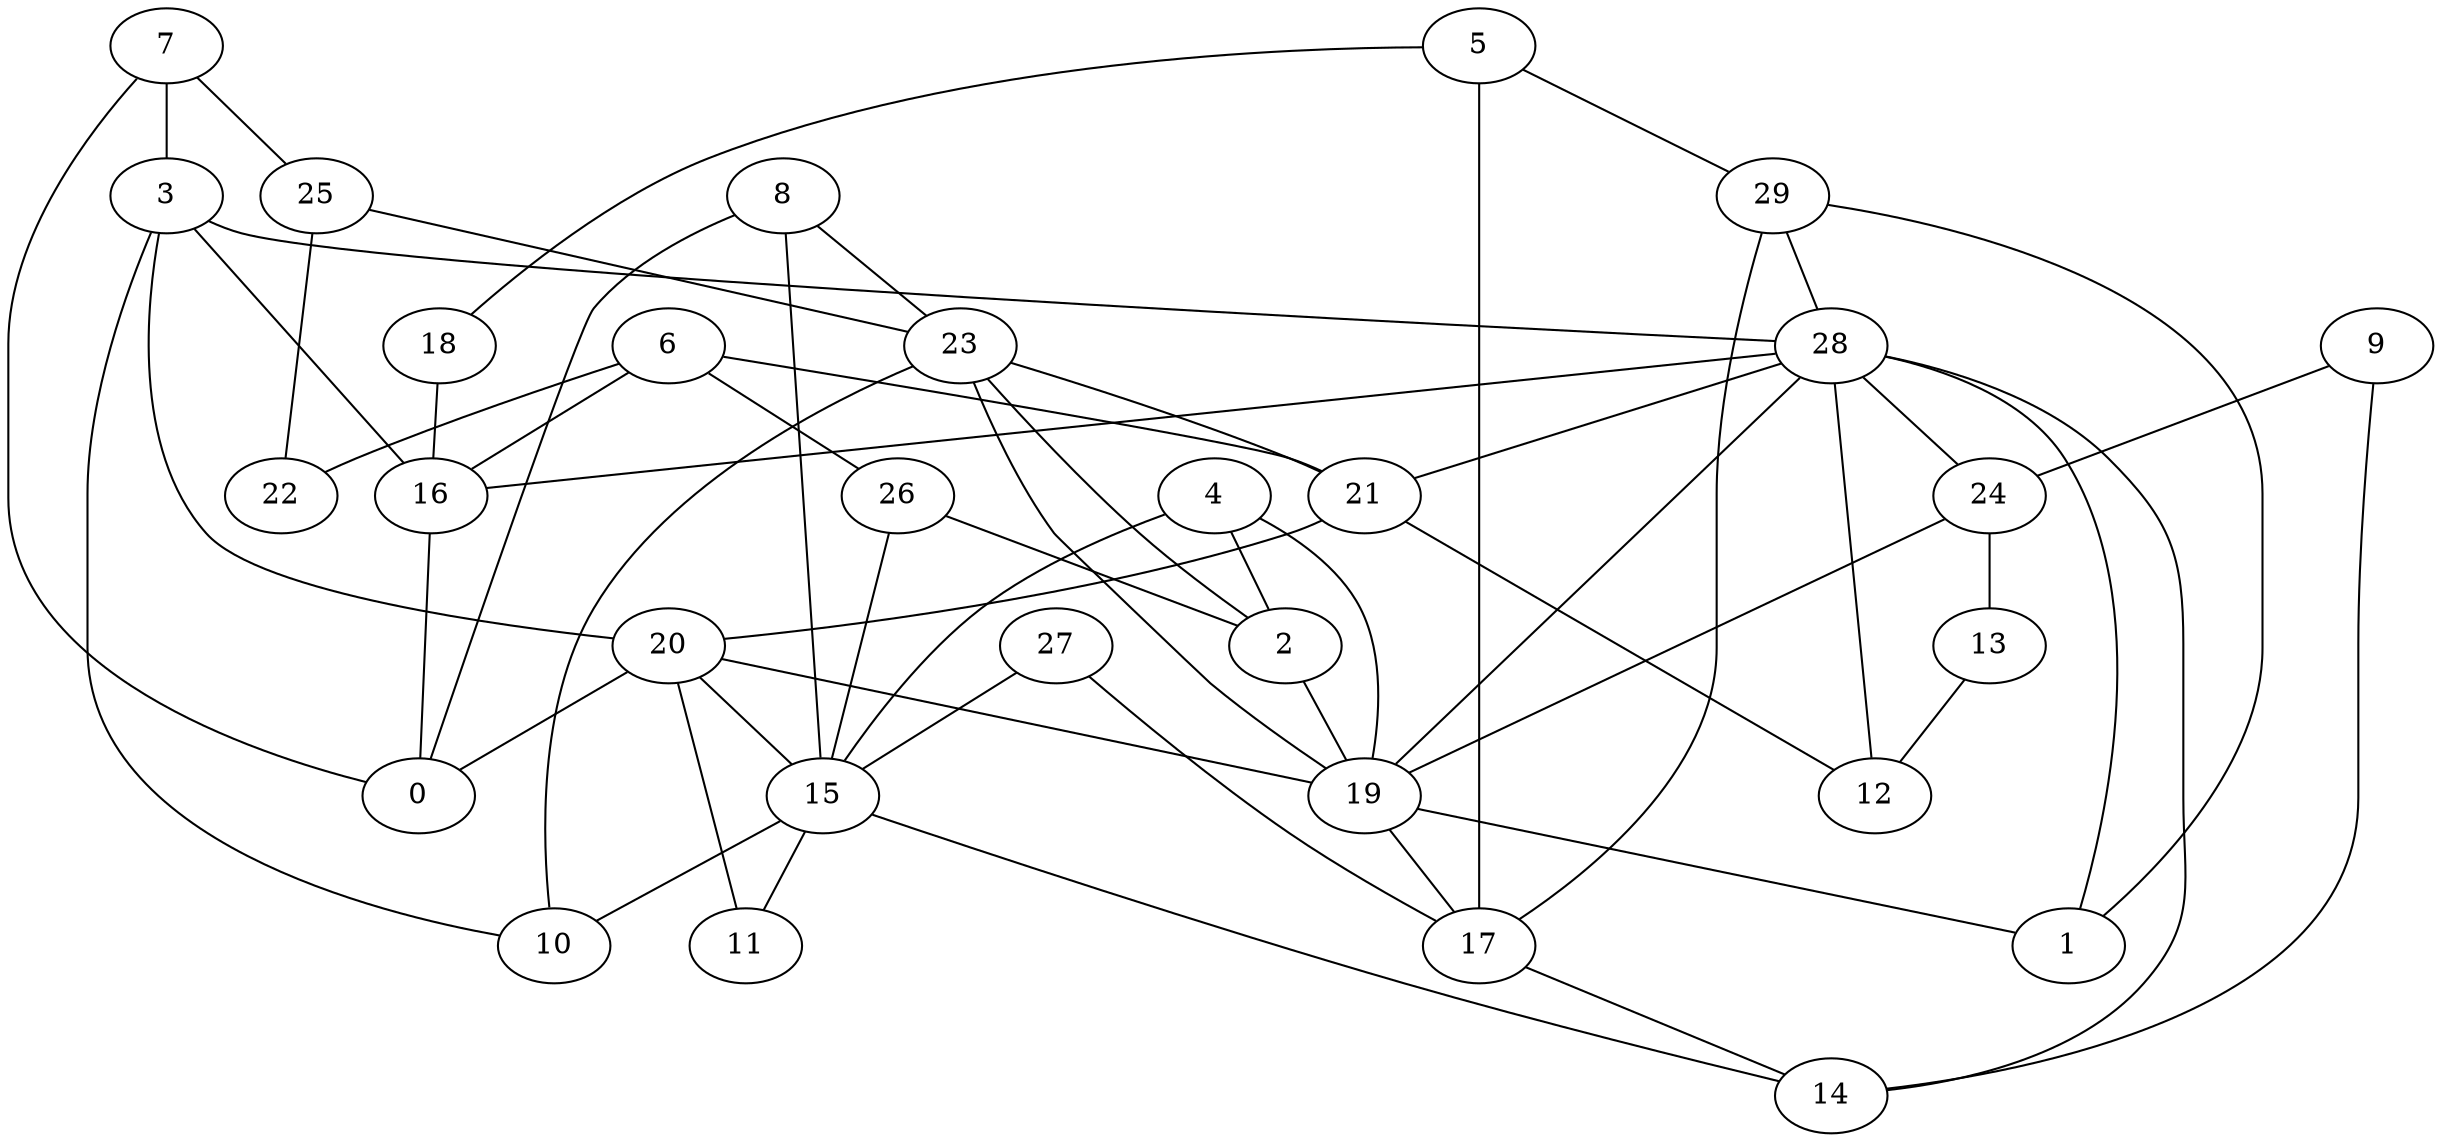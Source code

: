 digraph GG_graph {

subgraph G_graph {
edge [color = black]
"18" -> "16" [dir = none]
"20" -> "19" [dir = none]
"20" -> "0" [dir = none]
"20" -> "15" [dir = none]
"20" -> "11" [dir = none]
"24" -> "13" [dir = none]
"24" -> "19" [dir = none]
"16" -> "0" [dir = none]
"9" -> "24" [dir = none]
"9" -> "14" [dir = none]
"29" -> "17" [dir = none]
"29" -> "28" [dir = none]
"29" -> "1" [dir = none]
"13" -> "12" [dir = none]
"15" -> "11" [dir = none]
"15" -> "14" [dir = none]
"15" -> "10" [dir = none]
"26" -> "15" [dir = none]
"26" -> "2" [dir = none]
"17" -> "14" [dir = none]
"28" -> "12" [dir = none]
"28" -> "19" [dir = none]
"28" -> "21" [dir = none]
"28" -> "24" [dir = none]
"28" -> "1" [dir = none]
"28" -> "16" [dir = none]
"28" -> "14" [dir = none]
"19" -> "1" [dir = none]
"19" -> "17" [dir = none]
"3" -> "16" [dir = none]
"3" -> "20" [dir = none]
"3" -> "28" [dir = none]
"3" -> "10" [dir = none]
"6" -> "21" [dir = none]
"6" -> "26" [dir = none]
"6" -> "16" [dir = none]
"6" -> "22" [dir = none]
"7" -> "25" [dir = none]
"7" -> "0" [dir = none]
"7" -> "3" [dir = none]
"27" -> "15" [dir = none]
"27" -> "17" [dir = none]
"5" -> "17" [dir = none]
"5" -> "29" [dir = none]
"5" -> "18" [dir = none]
"4" -> "15" [dir = none]
"4" -> "19" [dir = none]
"4" -> "2" [dir = none]
"8" -> "0" [dir = none]
"8" -> "15" [dir = none]
"21" -> "20" [dir = none]
"21" -> "12" [dir = none]
"23" -> "10" [dir = none]
"23" -> "2" [dir = none]
"23" -> "21" [dir = none]
"2" -> "19" [dir = none]
"25" -> "22" [dir = none]
"25" -> "23" [dir = none]
"8" -> "23" [dir = none]
"23" -> "19" [dir = none]
}

}
